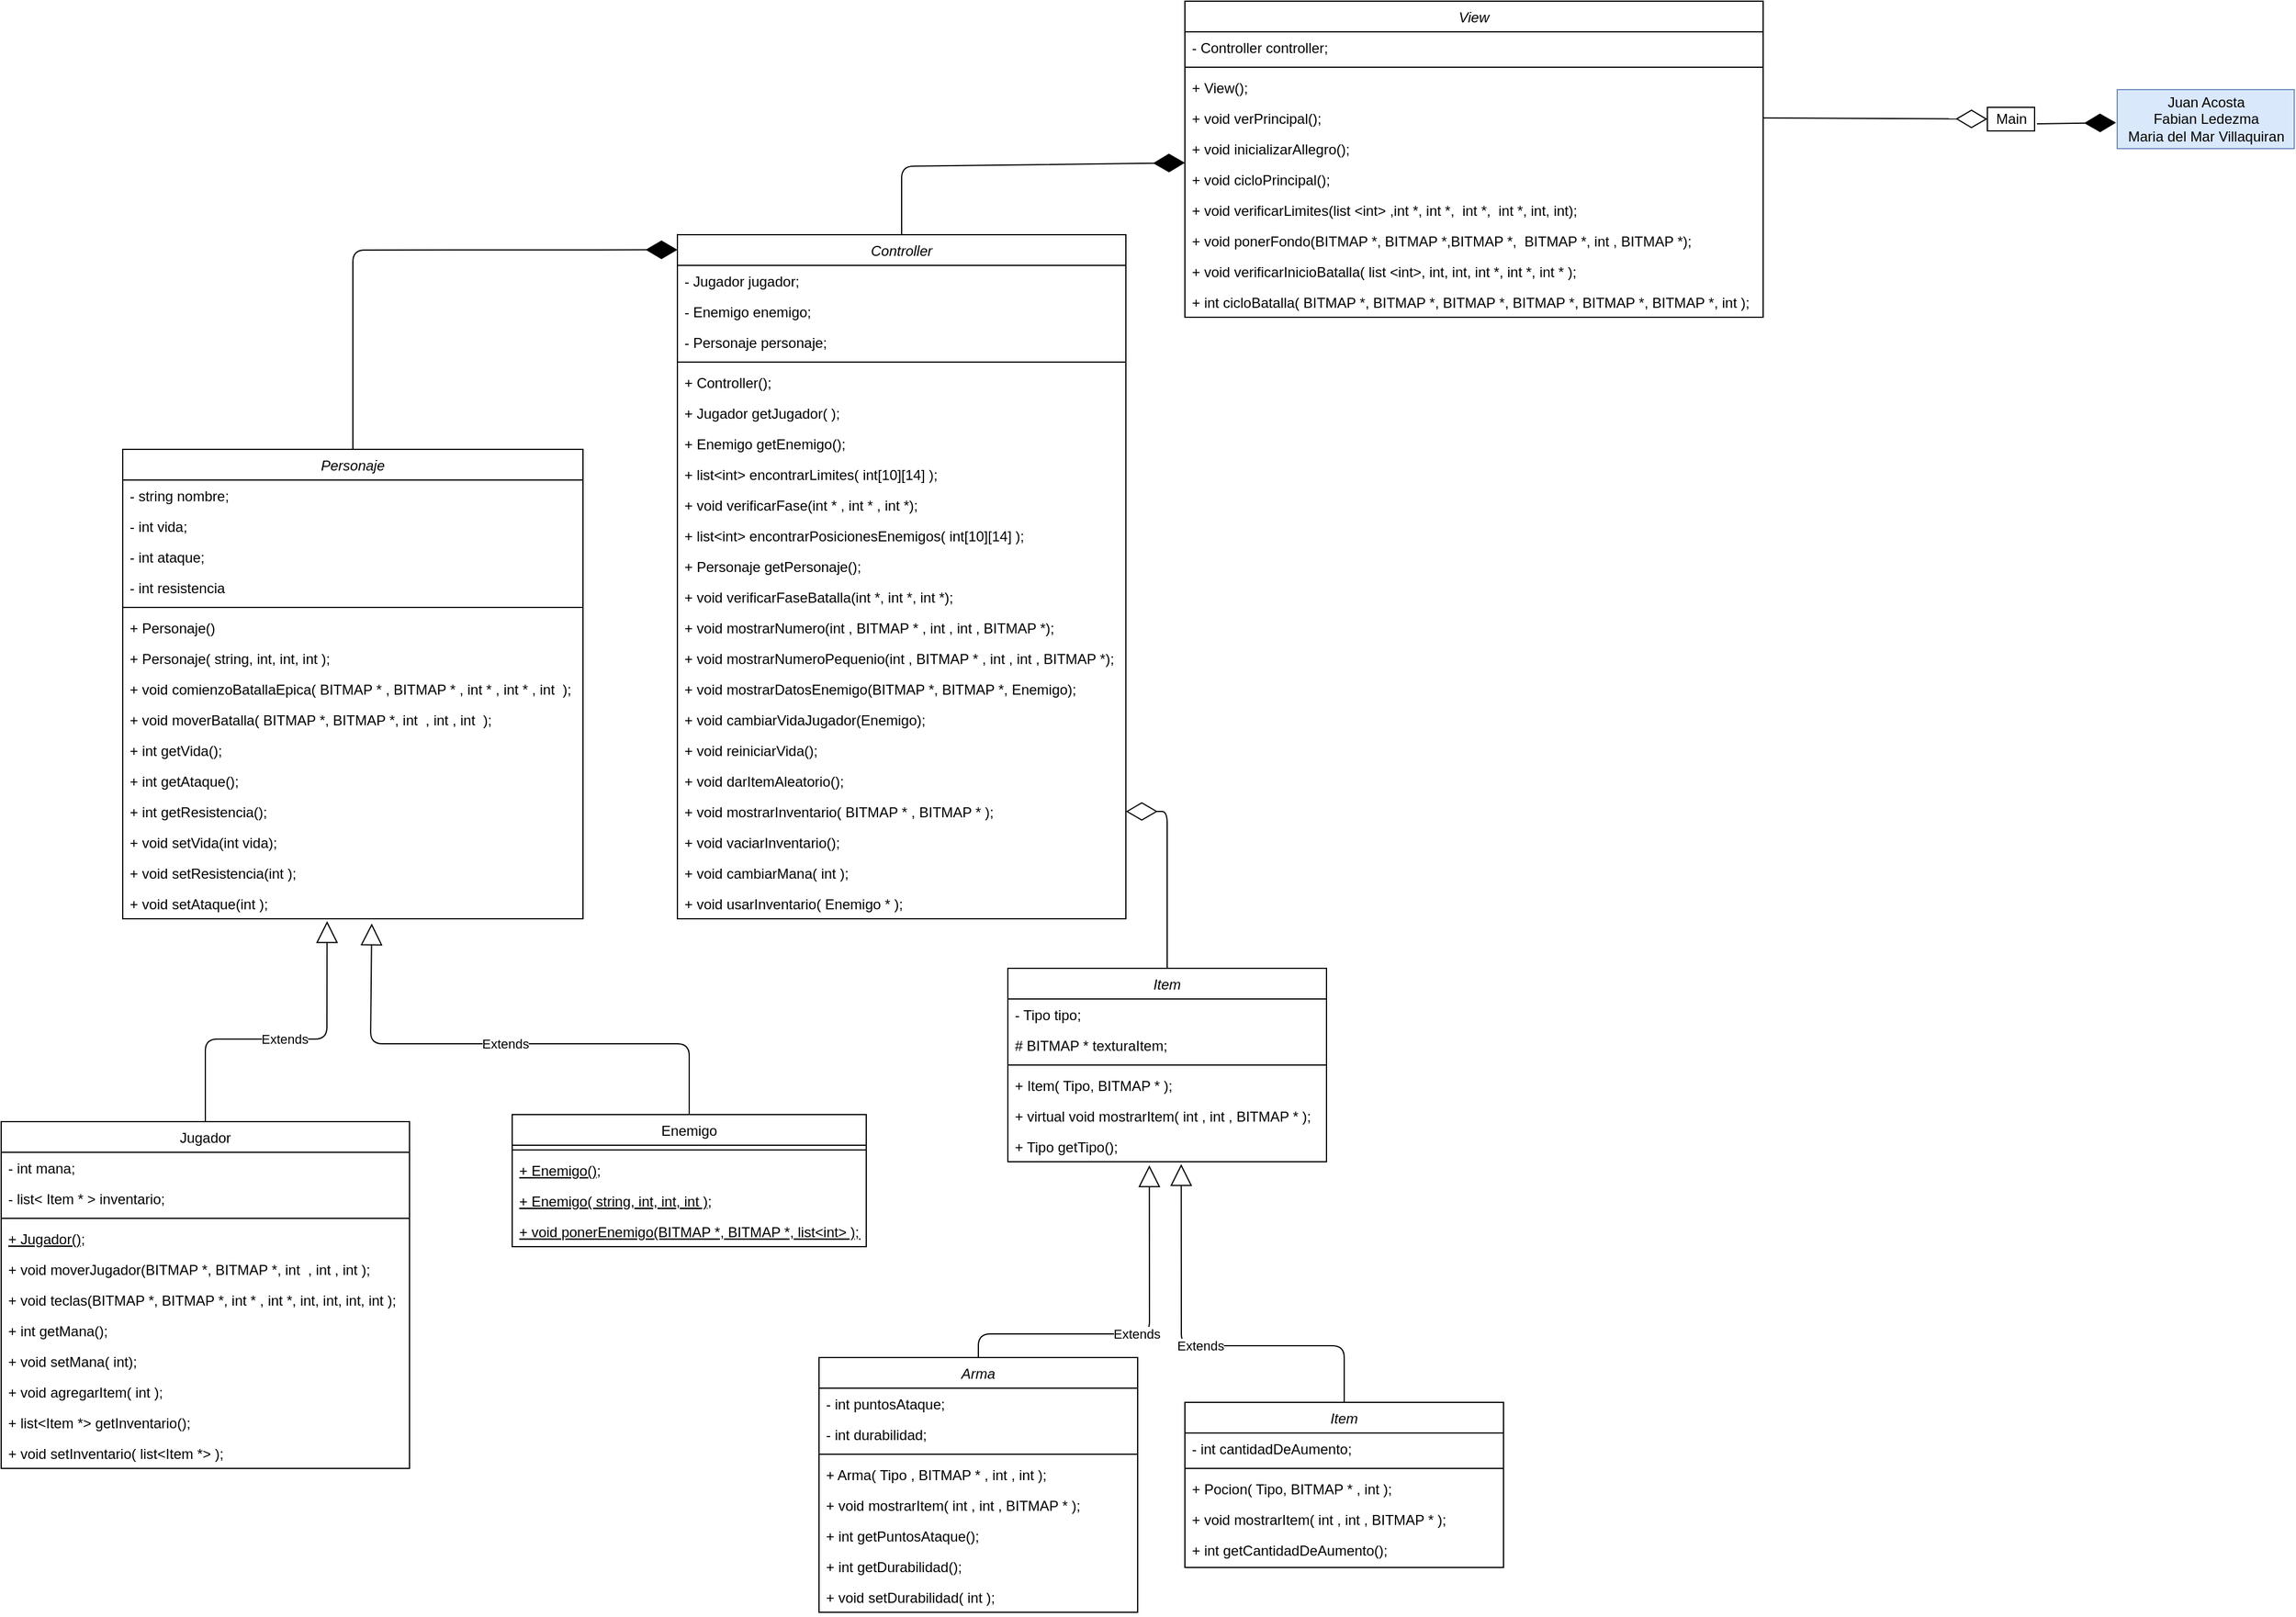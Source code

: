 <mxfile version="14.7.3" type="github">
  <diagram id="C5RBs43oDa-KdzZeNtuy" name="Page-1">
    <mxGraphModel dx="1422" dy="794" grid="1" gridSize="10" guides="1" tooltips="1" connect="1" arrows="1" fold="1" page="1" pageScale="1" pageWidth="1200" pageHeight="1920" math="0" shadow="0">
      <root>
        <mxCell id="WIyWlLk6GJQsqaUBKTNV-0" />
        <mxCell id="WIyWlLk6GJQsqaUBKTNV-1" parent="WIyWlLk6GJQsqaUBKTNV-0" />
        <mxCell id="zkfFHV4jXpPFQw0GAbJ--0" value="Personaje" style="swimlane;fontStyle=2;align=center;verticalAlign=top;childLayout=stackLayout;horizontal=1;startSize=26;horizontalStack=0;resizeParent=1;resizeLast=0;collapsible=1;marginBottom=0;rounded=0;shadow=0;strokeWidth=1;" parent="WIyWlLk6GJQsqaUBKTNV-1" vertex="1">
          <mxGeometry x="530" y="400" width="390" height="398" as="geometry">
            <mxRectangle x="24" y="20" width="160" height="26" as="alternateBounds" />
          </mxGeometry>
        </mxCell>
        <mxCell id="zkfFHV4jXpPFQw0GAbJ--1" value="- string nombre;" style="text;align=left;verticalAlign=top;spacingLeft=4;spacingRight=4;overflow=hidden;rotatable=0;points=[[0,0.5],[1,0.5]];portConstraint=eastwest;" parent="zkfFHV4jXpPFQw0GAbJ--0" vertex="1">
          <mxGeometry y="26" width="390" height="26" as="geometry" />
        </mxCell>
        <mxCell id="zkfFHV4jXpPFQw0GAbJ--2" value="- int vida;" style="text;align=left;verticalAlign=top;spacingLeft=4;spacingRight=4;overflow=hidden;rotatable=0;points=[[0,0.5],[1,0.5]];portConstraint=eastwest;rounded=0;shadow=0;html=0;" parent="zkfFHV4jXpPFQw0GAbJ--0" vertex="1">
          <mxGeometry y="52" width="390" height="26" as="geometry" />
        </mxCell>
        <mxCell id="zkfFHV4jXpPFQw0GAbJ--3" value="- int ataque;" style="text;align=left;verticalAlign=top;spacingLeft=4;spacingRight=4;overflow=hidden;rotatable=0;points=[[0,0.5],[1,0.5]];portConstraint=eastwest;rounded=0;shadow=0;html=0;" parent="zkfFHV4jXpPFQw0GAbJ--0" vertex="1">
          <mxGeometry y="78" width="390" height="26" as="geometry" />
        </mxCell>
        <mxCell id="rEMpUT1EceFs5dkApkyK-1" value="- int resistencia" style="text;align=left;verticalAlign=top;spacingLeft=4;spacingRight=4;overflow=hidden;rotatable=0;points=[[0,0.5],[1,0.5]];portConstraint=eastwest;rounded=0;shadow=0;html=0;" parent="zkfFHV4jXpPFQw0GAbJ--0" vertex="1">
          <mxGeometry y="104" width="390" height="26" as="geometry" />
        </mxCell>
        <mxCell id="zkfFHV4jXpPFQw0GAbJ--4" value="" style="line;html=1;strokeWidth=1;align=left;verticalAlign=middle;spacingTop=-1;spacingLeft=3;spacingRight=3;rotatable=0;labelPosition=right;points=[];portConstraint=eastwest;" parent="zkfFHV4jXpPFQw0GAbJ--0" vertex="1">
          <mxGeometry y="130" width="390" height="8" as="geometry" />
        </mxCell>
        <mxCell id="zkfFHV4jXpPFQw0GAbJ--5" value="+ Personaje()" style="text;align=left;verticalAlign=top;spacingLeft=4;spacingRight=4;overflow=hidden;rotatable=0;points=[[0,0.5],[1,0.5]];portConstraint=eastwest;" parent="zkfFHV4jXpPFQw0GAbJ--0" vertex="1">
          <mxGeometry y="138" width="390" height="26" as="geometry" />
        </mxCell>
        <mxCell id="rEMpUT1EceFs5dkApkyK-3" value="+ Personaje( string, int, int, int );" style="text;align=left;verticalAlign=top;spacingLeft=4;spacingRight=4;overflow=hidden;rotatable=0;points=[[0,0.5],[1,0.5]];portConstraint=eastwest;" parent="zkfFHV4jXpPFQw0GAbJ--0" vertex="1">
          <mxGeometry y="164" width="390" height="26" as="geometry" />
        </mxCell>
        <mxCell id="rEMpUT1EceFs5dkApkyK-5" value="+ void comienzoBatallaEpica( BITMAP * , BITMAP * , int * , int * , int  );" style="text;align=left;verticalAlign=top;spacingLeft=4;spacingRight=4;overflow=hidden;rotatable=0;points=[[0,0.5],[1,0.5]];portConstraint=eastwest;" parent="zkfFHV4jXpPFQw0GAbJ--0" vertex="1">
          <mxGeometry y="190" width="390" height="26" as="geometry" />
        </mxCell>
        <mxCell id="rEMpUT1EceFs5dkApkyK-6" value="+ void moverBatalla( BITMAP *, BITMAP *, int  , int , int  );" style="text;align=left;verticalAlign=top;spacingLeft=4;spacingRight=4;overflow=hidden;rotatable=0;points=[[0,0.5],[1,0.5]];portConstraint=eastwest;" parent="zkfFHV4jXpPFQw0GAbJ--0" vertex="1">
          <mxGeometry y="216" width="390" height="26" as="geometry" />
        </mxCell>
        <mxCell id="rEMpUT1EceFs5dkApkyK-7" value="+ int getVida();" style="text;align=left;verticalAlign=top;spacingLeft=4;spacingRight=4;overflow=hidden;rotatable=0;points=[[0,0.5],[1,0.5]];portConstraint=eastwest;" parent="zkfFHV4jXpPFQw0GAbJ--0" vertex="1">
          <mxGeometry y="242" width="390" height="26" as="geometry" />
        </mxCell>
        <mxCell id="rEMpUT1EceFs5dkApkyK-8" value="+ int getAtaque();" style="text;align=left;verticalAlign=top;spacingLeft=4;spacingRight=4;overflow=hidden;rotatable=0;points=[[0,0.5],[1,0.5]];portConstraint=eastwest;" parent="zkfFHV4jXpPFQw0GAbJ--0" vertex="1">
          <mxGeometry y="268" width="390" height="26" as="geometry" />
        </mxCell>
        <mxCell id="rEMpUT1EceFs5dkApkyK-9" value="+ int getResistencia();" style="text;align=left;verticalAlign=top;spacingLeft=4;spacingRight=4;overflow=hidden;rotatable=0;points=[[0,0.5],[1,0.5]];portConstraint=eastwest;" parent="zkfFHV4jXpPFQw0GAbJ--0" vertex="1">
          <mxGeometry y="294" width="390" height="26" as="geometry" />
        </mxCell>
        <mxCell id="rEMpUT1EceFs5dkApkyK-15" value="+ void setVida(int vida);" style="text;align=left;verticalAlign=top;spacingLeft=4;spacingRight=4;overflow=hidden;rotatable=0;points=[[0,0.5],[1,0.5]];portConstraint=eastwest;" parent="zkfFHV4jXpPFQw0GAbJ--0" vertex="1">
          <mxGeometry y="320" width="390" height="26" as="geometry" />
        </mxCell>
        <mxCell id="rEMpUT1EceFs5dkApkyK-16" value="+ void setResistencia(int );" style="text;align=left;verticalAlign=top;spacingLeft=4;spacingRight=4;overflow=hidden;rotatable=0;points=[[0,0.5],[1,0.5]];portConstraint=eastwest;" parent="zkfFHV4jXpPFQw0GAbJ--0" vertex="1">
          <mxGeometry y="346" width="390" height="26" as="geometry" />
        </mxCell>
        <mxCell id="rEMpUT1EceFs5dkApkyK-4" value="+ void setAtaque(int );" style="text;align=left;verticalAlign=top;spacingLeft=4;spacingRight=4;overflow=hidden;rotatable=0;points=[[0,0.5],[1,0.5]];portConstraint=eastwest;" parent="zkfFHV4jXpPFQw0GAbJ--0" vertex="1">
          <mxGeometry y="372" width="390" height="26" as="geometry" />
        </mxCell>
        <mxCell id="zkfFHV4jXpPFQw0GAbJ--6" value="Jugador" style="swimlane;fontStyle=0;align=center;verticalAlign=top;childLayout=stackLayout;horizontal=1;startSize=26;horizontalStack=0;resizeParent=1;resizeLast=0;collapsible=1;marginBottom=0;rounded=0;shadow=0;strokeWidth=1;" parent="WIyWlLk6GJQsqaUBKTNV-1" vertex="1">
          <mxGeometry x="427" y="970" width="346" height="294" as="geometry">
            <mxRectangle x="130" y="380" width="160" height="26" as="alternateBounds" />
          </mxGeometry>
        </mxCell>
        <mxCell id="zkfFHV4jXpPFQw0GAbJ--7" value="- int mana;" style="text;align=left;verticalAlign=top;spacingLeft=4;spacingRight=4;overflow=hidden;rotatable=0;points=[[0,0.5],[1,0.5]];portConstraint=eastwest;" parent="zkfFHV4jXpPFQw0GAbJ--6" vertex="1">
          <mxGeometry y="26" width="346" height="26" as="geometry" />
        </mxCell>
        <mxCell id="zkfFHV4jXpPFQw0GAbJ--8" value="- list&lt; Item * &gt; inventario;" style="text;align=left;verticalAlign=top;spacingLeft=4;spacingRight=4;overflow=hidden;rotatable=0;points=[[0,0.5],[1,0.5]];portConstraint=eastwest;rounded=0;shadow=0;html=0;" parent="zkfFHV4jXpPFQw0GAbJ--6" vertex="1">
          <mxGeometry y="52" width="346" height="26" as="geometry" />
        </mxCell>
        <mxCell id="zkfFHV4jXpPFQw0GAbJ--9" value="" style="line;html=1;strokeWidth=1;align=left;verticalAlign=middle;spacingTop=-1;spacingLeft=3;spacingRight=3;rotatable=0;labelPosition=right;points=[];portConstraint=eastwest;" parent="zkfFHV4jXpPFQw0GAbJ--6" vertex="1">
          <mxGeometry y="78" width="346" height="8" as="geometry" />
        </mxCell>
        <mxCell id="zkfFHV4jXpPFQw0GAbJ--10" value="+ Jugador();" style="text;align=left;verticalAlign=top;spacingLeft=4;spacingRight=4;overflow=hidden;rotatable=0;points=[[0,0.5],[1,0.5]];portConstraint=eastwest;fontStyle=4" parent="zkfFHV4jXpPFQw0GAbJ--6" vertex="1">
          <mxGeometry y="86" width="346" height="26" as="geometry" />
        </mxCell>
        <mxCell id="zkfFHV4jXpPFQw0GAbJ--11" value="+ void moverJugador(BITMAP *, BITMAP *, int  , int , int );" style="text;align=left;verticalAlign=top;spacingLeft=4;spacingRight=4;overflow=hidden;rotatable=0;points=[[0,0.5],[1,0.5]];portConstraint=eastwest;" parent="zkfFHV4jXpPFQw0GAbJ--6" vertex="1">
          <mxGeometry y="112" width="346" height="26" as="geometry" />
        </mxCell>
        <mxCell id="rEMpUT1EceFs5dkApkyK-18" value="+ void teclas(BITMAP *, BITMAP *, int * , int *, int, int, int, int );" style="text;align=left;verticalAlign=top;spacingLeft=4;spacingRight=4;overflow=hidden;rotatable=0;points=[[0,0.5],[1,0.5]];portConstraint=eastwest;" parent="zkfFHV4jXpPFQw0GAbJ--6" vertex="1">
          <mxGeometry y="138" width="346" height="26" as="geometry" />
        </mxCell>
        <mxCell id="rEMpUT1EceFs5dkApkyK-19" value="+ int getMana();" style="text;align=left;verticalAlign=top;spacingLeft=4;spacingRight=4;overflow=hidden;rotatable=0;points=[[0,0.5],[1,0.5]];portConstraint=eastwest;" parent="zkfFHV4jXpPFQw0GAbJ--6" vertex="1">
          <mxGeometry y="164" width="346" height="26" as="geometry" />
        </mxCell>
        <mxCell id="rEMpUT1EceFs5dkApkyK-20" value="+ void setMana( int);" style="text;align=left;verticalAlign=top;spacingLeft=4;spacingRight=4;overflow=hidden;rotatable=0;points=[[0,0.5],[1,0.5]];portConstraint=eastwest;" parent="zkfFHV4jXpPFQw0GAbJ--6" vertex="1">
          <mxGeometry y="190" width="346" height="26" as="geometry" />
        </mxCell>
        <mxCell id="rEMpUT1EceFs5dkApkyK-21" value="+ void agregarItem( int );" style="text;align=left;verticalAlign=top;spacingLeft=4;spacingRight=4;overflow=hidden;rotatable=0;points=[[0,0.5],[1,0.5]];portConstraint=eastwest;" parent="zkfFHV4jXpPFQw0GAbJ--6" vertex="1">
          <mxGeometry y="216" width="346" height="26" as="geometry" />
        </mxCell>
        <mxCell id="rEMpUT1EceFs5dkApkyK-22" value="+ list&lt;Item *&gt; getInventario();" style="text;align=left;verticalAlign=top;spacingLeft=4;spacingRight=4;overflow=hidden;rotatable=0;points=[[0,0.5],[1,0.5]];portConstraint=eastwest;" parent="zkfFHV4jXpPFQw0GAbJ--6" vertex="1">
          <mxGeometry y="242" width="346" height="26" as="geometry" />
        </mxCell>
        <mxCell id="rEMpUT1EceFs5dkApkyK-23" value="+ void setInventario( list&lt;Item *&gt; );" style="text;align=left;verticalAlign=top;spacingLeft=4;spacingRight=4;overflow=hidden;rotatable=0;points=[[0,0.5],[1,0.5]];portConstraint=eastwest;" parent="zkfFHV4jXpPFQw0GAbJ--6" vertex="1">
          <mxGeometry y="268" width="346" height="26" as="geometry" />
        </mxCell>
        <mxCell id="zkfFHV4jXpPFQw0GAbJ--13" value="Enemigo" style="swimlane;fontStyle=0;align=center;verticalAlign=top;childLayout=stackLayout;horizontal=1;startSize=26;horizontalStack=0;resizeParent=1;resizeLast=0;collapsible=1;marginBottom=0;rounded=0;shadow=0;strokeWidth=1;" parent="WIyWlLk6GJQsqaUBKTNV-1" vertex="1">
          <mxGeometry x="860" y="964" width="300" height="112" as="geometry">
            <mxRectangle x="340" y="380" width="170" height="26" as="alternateBounds" />
          </mxGeometry>
        </mxCell>
        <mxCell id="zkfFHV4jXpPFQw0GAbJ--15" value="" style="line;html=1;strokeWidth=1;align=left;verticalAlign=middle;spacingTop=-1;spacingLeft=3;spacingRight=3;rotatable=0;labelPosition=right;points=[];portConstraint=eastwest;" parent="zkfFHV4jXpPFQw0GAbJ--13" vertex="1">
          <mxGeometry y="26" width="300" height="8" as="geometry" />
        </mxCell>
        <mxCell id="rEMpUT1EceFs5dkApkyK-25" value="+ Enemigo();" style="text;align=left;verticalAlign=top;spacingLeft=4;spacingRight=4;overflow=hidden;rotatable=0;points=[[0,0.5],[1,0.5]];portConstraint=eastwest;fontStyle=4" parent="zkfFHV4jXpPFQw0GAbJ--13" vertex="1">
          <mxGeometry y="34" width="300" height="26" as="geometry" />
        </mxCell>
        <mxCell id="rEMpUT1EceFs5dkApkyK-26" value="+ Enemigo( string, int, int, int );" style="text;align=left;verticalAlign=top;spacingLeft=4;spacingRight=4;overflow=hidden;rotatable=0;points=[[0,0.5],[1,0.5]];portConstraint=eastwest;fontStyle=4" parent="zkfFHV4jXpPFQw0GAbJ--13" vertex="1">
          <mxGeometry y="60" width="300" height="26" as="geometry" />
        </mxCell>
        <mxCell id="rEMpUT1EceFs5dkApkyK-27" value="+ void ponerEnemigo(BITMAP *, BITMAP *, list&lt;int&gt; );  " style="text;align=left;verticalAlign=top;spacingLeft=4;spacingRight=4;overflow=hidden;rotatable=0;points=[[0,0.5],[1,0.5]];portConstraint=eastwest;fontStyle=4;" parent="zkfFHV4jXpPFQw0GAbJ--13" vertex="1">
          <mxGeometry y="86" width="300" height="26" as="geometry" />
        </mxCell>
        <mxCell id="rEMpUT1EceFs5dkApkyK-28" value="Item" style="swimlane;fontStyle=2;align=center;verticalAlign=top;childLayout=stackLayout;horizontal=1;startSize=26;horizontalStack=0;resizeParent=1;resizeLast=0;collapsible=1;marginBottom=0;rounded=0;shadow=0;strokeWidth=1;" parent="WIyWlLk6GJQsqaUBKTNV-1" vertex="1">
          <mxGeometry x="1280" y="840" width="270" height="164" as="geometry">
            <mxRectangle x="24" y="20" width="160" height="26" as="alternateBounds" />
          </mxGeometry>
        </mxCell>
        <mxCell id="rEMpUT1EceFs5dkApkyK-29" value="- Tipo tipo;" style="text;align=left;verticalAlign=top;spacingLeft=4;spacingRight=4;overflow=hidden;rotatable=0;points=[[0,0.5],[1,0.5]];portConstraint=eastwest;" parent="rEMpUT1EceFs5dkApkyK-28" vertex="1">
          <mxGeometry y="26" width="270" height="26" as="geometry" />
        </mxCell>
        <mxCell id="rEMpUT1EceFs5dkApkyK-44" value="# BITMAP * texturaItem;" style="text;align=left;verticalAlign=top;spacingLeft=4;spacingRight=4;overflow=hidden;rotatable=0;points=[[0,0.5],[1,0.5]];portConstraint=eastwest;" parent="rEMpUT1EceFs5dkApkyK-28" vertex="1">
          <mxGeometry y="52" width="270" height="26" as="geometry" />
        </mxCell>
        <mxCell id="rEMpUT1EceFs5dkApkyK-33" value="" style="line;html=1;strokeWidth=1;align=left;verticalAlign=middle;spacingTop=-1;spacingLeft=3;spacingRight=3;rotatable=0;labelPosition=right;points=[];portConstraint=eastwest;" parent="rEMpUT1EceFs5dkApkyK-28" vertex="1">
          <mxGeometry y="78" width="270" height="8" as="geometry" />
        </mxCell>
        <mxCell id="rEMpUT1EceFs5dkApkyK-41" value="+ Item( Tipo, BITMAP * );" style="text;align=left;verticalAlign=top;spacingLeft=4;spacingRight=4;overflow=hidden;rotatable=0;points=[[0,0.5],[1,0.5]];portConstraint=eastwest;" parent="rEMpUT1EceFs5dkApkyK-28" vertex="1">
          <mxGeometry y="86" width="270" height="26" as="geometry" />
        </mxCell>
        <mxCell id="rEMpUT1EceFs5dkApkyK-42" value="+ virtual void mostrarItem( int , int , BITMAP * );" style="text;align=left;verticalAlign=top;spacingLeft=4;spacingRight=4;overflow=hidden;rotatable=0;points=[[0,0.5],[1,0.5]];portConstraint=eastwest;" parent="rEMpUT1EceFs5dkApkyK-28" vertex="1">
          <mxGeometry y="112" width="270" height="26" as="geometry" />
        </mxCell>
        <mxCell id="rEMpUT1EceFs5dkApkyK-43" value="+ Tipo getTipo();" style="text;align=left;verticalAlign=top;spacingLeft=4;spacingRight=4;overflow=hidden;rotatable=0;points=[[0,0.5],[1,0.5]];portConstraint=eastwest;" parent="rEMpUT1EceFs5dkApkyK-28" vertex="1">
          <mxGeometry y="138" width="270" height="26" as="geometry" />
        </mxCell>
        <mxCell id="rEMpUT1EceFs5dkApkyK-45" value="Arma" style="swimlane;fontStyle=2;align=center;verticalAlign=top;childLayout=stackLayout;horizontal=1;startSize=26;horizontalStack=0;resizeParent=1;resizeLast=0;collapsible=1;marginBottom=0;rounded=0;shadow=0;strokeWidth=1;" parent="WIyWlLk6GJQsqaUBKTNV-1" vertex="1">
          <mxGeometry x="1120" y="1170" width="270" height="216" as="geometry">
            <mxRectangle x="24" y="20" width="160" height="26" as="alternateBounds" />
          </mxGeometry>
        </mxCell>
        <mxCell id="rEMpUT1EceFs5dkApkyK-46" value="- int puntosAtaque;" style="text;align=left;verticalAlign=top;spacingLeft=4;spacingRight=4;overflow=hidden;rotatable=0;points=[[0,0.5],[1,0.5]];portConstraint=eastwest;" parent="rEMpUT1EceFs5dkApkyK-45" vertex="1">
          <mxGeometry y="26" width="270" height="26" as="geometry" />
        </mxCell>
        <mxCell id="rEMpUT1EceFs5dkApkyK-47" value="- int durabilidad;" style="text;align=left;verticalAlign=top;spacingLeft=4;spacingRight=4;overflow=hidden;rotatable=0;points=[[0,0.5],[1,0.5]];portConstraint=eastwest;" parent="rEMpUT1EceFs5dkApkyK-45" vertex="1">
          <mxGeometry y="52" width="270" height="26" as="geometry" />
        </mxCell>
        <mxCell id="rEMpUT1EceFs5dkApkyK-48" value="" style="line;html=1;strokeWidth=1;align=left;verticalAlign=middle;spacingTop=-1;spacingLeft=3;spacingRight=3;rotatable=0;labelPosition=right;points=[];portConstraint=eastwest;" parent="rEMpUT1EceFs5dkApkyK-45" vertex="1">
          <mxGeometry y="78" width="270" height="8" as="geometry" />
        </mxCell>
        <mxCell id="rEMpUT1EceFs5dkApkyK-49" value="+ Arma( Tipo , BITMAP * , int , int );" style="text;align=left;verticalAlign=top;spacingLeft=4;spacingRight=4;overflow=hidden;rotatable=0;points=[[0,0.5],[1,0.5]];portConstraint=eastwest;" parent="rEMpUT1EceFs5dkApkyK-45" vertex="1">
          <mxGeometry y="86" width="270" height="26" as="geometry" />
        </mxCell>
        <mxCell id="rEMpUT1EceFs5dkApkyK-50" value="+ void mostrarItem( int , int , BITMAP * );" style="text;align=left;verticalAlign=top;spacingLeft=4;spacingRight=4;overflow=hidden;rotatable=0;points=[[0,0.5],[1,0.5]];portConstraint=eastwest;" parent="rEMpUT1EceFs5dkApkyK-45" vertex="1">
          <mxGeometry y="112" width="270" height="26" as="geometry" />
        </mxCell>
        <mxCell id="rEMpUT1EceFs5dkApkyK-51" value="+ int getPuntosAtaque();" style="text;align=left;verticalAlign=top;spacingLeft=4;spacingRight=4;overflow=hidden;rotatable=0;points=[[0,0.5],[1,0.5]];portConstraint=eastwest;" parent="rEMpUT1EceFs5dkApkyK-45" vertex="1">
          <mxGeometry y="138" width="270" height="26" as="geometry" />
        </mxCell>
        <mxCell id="rEMpUT1EceFs5dkApkyK-52" value="+ int getDurabilidad();" style="text;align=left;verticalAlign=top;spacingLeft=4;spacingRight=4;overflow=hidden;rotatable=0;points=[[0,0.5],[1,0.5]];portConstraint=eastwest;" parent="rEMpUT1EceFs5dkApkyK-45" vertex="1">
          <mxGeometry y="164" width="270" height="26" as="geometry" />
        </mxCell>
        <mxCell id="rEMpUT1EceFs5dkApkyK-53" value="+ void setDurabilidad( int );" style="text;align=left;verticalAlign=top;spacingLeft=4;spacingRight=4;overflow=hidden;rotatable=0;points=[[0,0.5],[1,0.5]];portConstraint=eastwest;" parent="rEMpUT1EceFs5dkApkyK-45" vertex="1">
          <mxGeometry y="190" width="270" height="26" as="geometry" />
        </mxCell>
        <mxCell id="rEMpUT1EceFs5dkApkyK-55" value="Item" style="swimlane;fontStyle=2;align=center;verticalAlign=top;childLayout=stackLayout;horizontal=1;startSize=26;horizontalStack=0;resizeParent=1;resizeLast=0;collapsible=1;marginBottom=0;rounded=0;shadow=0;strokeWidth=1;" parent="WIyWlLk6GJQsqaUBKTNV-1" vertex="1">
          <mxGeometry x="1430" y="1208" width="270" height="140" as="geometry">
            <mxRectangle x="24" y="20" width="160" height="26" as="alternateBounds" />
          </mxGeometry>
        </mxCell>
        <mxCell id="rEMpUT1EceFs5dkApkyK-57" value="- int cantidadDeAumento;" style="text;align=left;verticalAlign=top;spacingLeft=4;spacingRight=4;overflow=hidden;rotatable=0;points=[[0,0.5],[1,0.5]];portConstraint=eastwest;" parent="rEMpUT1EceFs5dkApkyK-55" vertex="1">
          <mxGeometry y="26" width="270" height="26" as="geometry" />
        </mxCell>
        <mxCell id="rEMpUT1EceFs5dkApkyK-58" value="" style="line;html=1;strokeWidth=1;align=left;verticalAlign=middle;spacingTop=-1;spacingLeft=3;spacingRight=3;rotatable=0;labelPosition=right;points=[];portConstraint=eastwest;" parent="rEMpUT1EceFs5dkApkyK-55" vertex="1">
          <mxGeometry y="52" width="270" height="8" as="geometry" />
        </mxCell>
        <mxCell id="rEMpUT1EceFs5dkApkyK-59" value="+ Pocion( Tipo, BITMAP * , int );" style="text;align=left;verticalAlign=top;spacingLeft=4;spacingRight=4;overflow=hidden;rotatable=0;points=[[0,0.5],[1,0.5]];portConstraint=eastwest;" parent="rEMpUT1EceFs5dkApkyK-55" vertex="1">
          <mxGeometry y="60" width="270" height="26" as="geometry" />
        </mxCell>
        <mxCell id="rEMpUT1EceFs5dkApkyK-60" value="+ void mostrarItem( int , int , BITMAP * );" style="text;align=left;verticalAlign=top;spacingLeft=4;spacingRight=4;overflow=hidden;rotatable=0;points=[[0,0.5],[1,0.5]];portConstraint=eastwest;" parent="rEMpUT1EceFs5dkApkyK-55" vertex="1">
          <mxGeometry y="86" width="270" height="26" as="geometry" />
        </mxCell>
        <mxCell id="rEMpUT1EceFs5dkApkyK-61" value="+ int getCantidadDeAumento();" style="text;align=left;verticalAlign=top;spacingLeft=4;spacingRight=4;overflow=hidden;rotatable=0;points=[[0,0.5],[1,0.5]];portConstraint=eastwest;" parent="rEMpUT1EceFs5dkApkyK-55" vertex="1">
          <mxGeometry y="112" width="270" height="26" as="geometry" />
        </mxCell>
        <mxCell id="rEMpUT1EceFs5dkApkyK-64" value="Controller" style="swimlane;fontStyle=2;align=center;verticalAlign=top;childLayout=stackLayout;horizontal=1;startSize=26;horizontalStack=0;resizeParent=1;resizeLast=0;collapsible=1;marginBottom=0;rounded=0;shadow=0;strokeWidth=1;" parent="WIyWlLk6GJQsqaUBKTNV-1" vertex="1">
          <mxGeometry x="1000" y="218" width="380" height="580" as="geometry">
            <mxRectangle x="24" y="20" width="160" height="26" as="alternateBounds" />
          </mxGeometry>
        </mxCell>
        <mxCell id="rEMpUT1EceFs5dkApkyK-65" value="- Jugador jugador;" style="text;align=left;verticalAlign=top;spacingLeft=4;spacingRight=4;overflow=hidden;rotatable=0;points=[[0,0.5],[1,0.5]];portConstraint=eastwest;" parent="rEMpUT1EceFs5dkApkyK-64" vertex="1">
          <mxGeometry y="26" width="380" height="26" as="geometry" />
        </mxCell>
        <mxCell id="rEMpUT1EceFs5dkApkyK-66" value="- Enemigo enemigo;" style="text;align=left;verticalAlign=top;spacingLeft=4;spacingRight=4;overflow=hidden;rotatable=0;points=[[0,0.5],[1,0.5]];portConstraint=eastwest;" parent="rEMpUT1EceFs5dkApkyK-64" vertex="1">
          <mxGeometry y="52" width="380" height="26" as="geometry" />
        </mxCell>
        <mxCell id="rEMpUT1EceFs5dkApkyK-73" value="- Personaje personaje;" style="text;align=left;verticalAlign=top;spacingLeft=4;spacingRight=4;overflow=hidden;rotatable=0;points=[[0,0.5],[1,0.5]];portConstraint=eastwest;" parent="rEMpUT1EceFs5dkApkyK-64" vertex="1">
          <mxGeometry y="78" width="380" height="26" as="geometry" />
        </mxCell>
        <mxCell id="rEMpUT1EceFs5dkApkyK-67" value="" style="line;html=1;strokeWidth=1;align=left;verticalAlign=middle;spacingTop=-1;spacingLeft=3;spacingRight=3;rotatable=0;labelPosition=right;points=[];portConstraint=eastwest;" parent="rEMpUT1EceFs5dkApkyK-64" vertex="1">
          <mxGeometry y="104" width="380" height="8" as="geometry" />
        </mxCell>
        <mxCell id="rEMpUT1EceFs5dkApkyK-68" value="+ Controller();" style="text;align=left;verticalAlign=top;spacingLeft=4;spacingRight=4;overflow=hidden;rotatable=0;points=[[0,0.5],[1,0.5]];portConstraint=eastwest;" parent="rEMpUT1EceFs5dkApkyK-64" vertex="1">
          <mxGeometry y="112" width="380" height="26" as="geometry" />
        </mxCell>
        <mxCell id="rEMpUT1EceFs5dkApkyK-69" value="+ Jugador getJugador( );" style="text;align=left;verticalAlign=top;spacingLeft=4;spacingRight=4;overflow=hidden;rotatable=0;points=[[0,0.5],[1,0.5]];portConstraint=eastwest;" parent="rEMpUT1EceFs5dkApkyK-64" vertex="1">
          <mxGeometry y="138" width="380" height="26" as="geometry" />
        </mxCell>
        <mxCell id="rEMpUT1EceFs5dkApkyK-70" value="+ Enemigo getEnemigo();" style="text;align=left;verticalAlign=top;spacingLeft=4;spacingRight=4;overflow=hidden;rotatable=0;points=[[0,0.5],[1,0.5]];portConstraint=eastwest;" parent="rEMpUT1EceFs5dkApkyK-64" vertex="1">
          <mxGeometry y="164" width="380" height="26" as="geometry" />
        </mxCell>
        <mxCell id="rEMpUT1EceFs5dkApkyK-71" value="+ list&lt;int&gt; encontrarLimites( int[10][14] );" style="text;align=left;verticalAlign=top;spacingLeft=4;spacingRight=4;overflow=hidden;rotatable=0;points=[[0,0.5],[1,0.5]];portConstraint=eastwest;" parent="rEMpUT1EceFs5dkApkyK-64" vertex="1">
          <mxGeometry y="190" width="380" height="26" as="geometry" />
        </mxCell>
        <mxCell id="rEMpUT1EceFs5dkApkyK-72" value="+ void verificarFase(int * , int * , int *);" style="text;align=left;verticalAlign=top;spacingLeft=4;spacingRight=4;overflow=hidden;rotatable=0;points=[[0,0.5],[1,0.5]];portConstraint=eastwest;" parent="rEMpUT1EceFs5dkApkyK-64" vertex="1">
          <mxGeometry y="216" width="380" height="26" as="geometry" />
        </mxCell>
        <mxCell id="rEMpUT1EceFs5dkApkyK-74" value="+ list&lt;int&gt; encontrarPosicionesEnemigos( int[10][14] );" style="text;align=left;verticalAlign=top;spacingLeft=4;spacingRight=4;overflow=hidden;rotatable=0;points=[[0,0.5],[1,0.5]];portConstraint=eastwest;" parent="rEMpUT1EceFs5dkApkyK-64" vertex="1">
          <mxGeometry y="242" width="380" height="26" as="geometry" />
        </mxCell>
        <mxCell id="rEMpUT1EceFs5dkApkyK-75" value="+ Personaje getPersonaje();" style="text;align=left;verticalAlign=top;spacingLeft=4;spacingRight=4;overflow=hidden;rotatable=0;points=[[0,0.5],[1,0.5]];portConstraint=eastwest;" parent="rEMpUT1EceFs5dkApkyK-64" vertex="1">
          <mxGeometry y="268" width="380" height="26" as="geometry" />
        </mxCell>
        <mxCell id="rEMpUT1EceFs5dkApkyK-76" value="+ void verificarFaseBatalla(int *, int *, int *);" style="text;align=left;verticalAlign=top;spacingLeft=4;spacingRight=4;overflow=hidden;rotatable=0;points=[[0,0.5],[1,0.5]];portConstraint=eastwest;" parent="rEMpUT1EceFs5dkApkyK-64" vertex="1">
          <mxGeometry y="294" width="380" height="26" as="geometry" />
        </mxCell>
        <mxCell id="rEMpUT1EceFs5dkApkyK-77" value="+ void mostrarNumero(int , BITMAP * , int , int , BITMAP *);" style="text;align=left;verticalAlign=top;spacingLeft=4;spacingRight=4;overflow=hidden;rotatable=0;points=[[0,0.5],[1,0.5]];portConstraint=eastwest;" parent="rEMpUT1EceFs5dkApkyK-64" vertex="1">
          <mxGeometry y="320" width="380" height="26" as="geometry" />
        </mxCell>
        <mxCell id="rEMpUT1EceFs5dkApkyK-78" value="+ void mostrarNumeroPequenio(int , BITMAP * , int , int , BITMAP *);" style="text;align=left;verticalAlign=top;spacingLeft=4;spacingRight=4;overflow=hidden;rotatable=0;points=[[0,0.5],[1,0.5]];portConstraint=eastwest;" parent="rEMpUT1EceFs5dkApkyK-64" vertex="1">
          <mxGeometry y="346" width="380" height="26" as="geometry" />
        </mxCell>
        <mxCell id="rEMpUT1EceFs5dkApkyK-79" value="+ void mostrarDatosEnemigo(BITMAP *, BITMAP *, Enemigo);" style="text;align=left;verticalAlign=top;spacingLeft=4;spacingRight=4;overflow=hidden;rotatable=0;points=[[0,0.5],[1,0.5]];portConstraint=eastwest;" parent="rEMpUT1EceFs5dkApkyK-64" vertex="1">
          <mxGeometry y="372" width="380" height="26" as="geometry" />
        </mxCell>
        <mxCell id="rEMpUT1EceFs5dkApkyK-80" value="+ void cambiarVidaJugador(Enemigo);" style="text;align=left;verticalAlign=top;spacingLeft=4;spacingRight=4;overflow=hidden;rotatable=0;points=[[0,0.5],[1,0.5]];portConstraint=eastwest;" parent="rEMpUT1EceFs5dkApkyK-64" vertex="1">
          <mxGeometry y="398" width="380" height="26" as="geometry" />
        </mxCell>
        <mxCell id="rEMpUT1EceFs5dkApkyK-81" value="+ void reiniciarVida();" style="text;align=left;verticalAlign=top;spacingLeft=4;spacingRight=4;overflow=hidden;rotatable=0;points=[[0,0.5],[1,0.5]];portConstraint=eastwest;" parent="rEMpUT1EceFs5dkApkyK-64" vertex="1">
          <mxGeometry y="424" width="380" height="26" as="geometry" />
        </mxCell>
        <mxCell id="rEMpUT1EceFs5dkApkyK-82" value="+ void darItemAleatorio();" style="text;align=left;verticalAlign=top;spacingLeft=4;spacingRight=4;overflow=hidden;rotatable=0;points=[[0,0.5],[1,0.5]];portConstraint=eastwest;" parent="rEMpUT1EceFs5dkApkyK-64" vertex="1">
          <mxGeometry y="450" width="380" height="26" as="geometry" />
        </mxCell>
        <mxCell id="rEMpUT1EceFs5dkApkyK-83" value="+ void mostrarInventario( BITMAP * , BITMAP * );" style="text;align=left;verticalAlign=top;spacingLeft=4;spacingRight=4;overflow=hidden;rotatable=0;points=[[0,0.5],[1,0.5]];portConstraint=eastwest;" parent="rEMpUT1EceFs5dkApkyK-64" vertex="1">
          <mxGeometry y="476" width="380" height="26" as="geometry" />
        </mxCell>
        <mxCell id="rEMpUT1EceFs5dkApkyK-84" value="+ void vaciarInventario();" style="text;align=left;verticalAlign=top;spacingLeft=4;spacingRight=4;overflow=hidden;rotatable=0;points=[[0,0.5],[1,0.5]];portConstraint=eastwest;" parent="rEMpUT1EceFs5dkApkyK-64" vertex="1">
          <mxGeometry y="502" width="380" height="26" as="geometry" />
        </mxCell>
        <mxCell id="rEMpUT1EceFs5dkApkyK-85" value="+ void cambiarMana( int );" style="text;align=left;verticalAlign=top;spacingLeft=4;spacingRight=4;overflow=hidden;rotatable=0;points=[[0,0.5],[1,0.5]];portConstraint=eastwest;" parent="rEMpUT1EceFs5dkApkyK-64" vertex="1">
          <mxGeometry y="528" width="380" height="26" as="geometry" />
        </mxCell>
        <mxCell id="rEMpUT1EceFs5dkApkyK-86" value="+ void usarInventario( Enemigo * );" style="text;align=left;verticalAlign=top;spacingLeft=4;spacingRight=4;overflow=hidden;rotatable=0;points=[[0,0.5],[1,0.5]];portConstraint=eastwest;" parent="rEMpUT1EceFs5dkApkyK-64" vertex="1">
          <mxGeometry y="554" width="380" height="26" as="geometry" />
        </mxCell>
        <mxCell id="rEMpUT1EceFs5dkApkyK-87" value="View" style="swimlane;fontStyle=2;align=center;verticalAlign=top;childLayout=stackLayout;horizontal=1;startSize=26;horizontalStack=0;resizeParent=1;resizeLast=0;collapsible=1;marginBottom=0;rounded=0;shadow=0;strokeWidth=1;" parent="WIyWlLk6GJQsqaUBKTNV-1" vertex="1">
          <mxGeometry x="1430" y="20" width="490" height="268" as="geometry">
            <mxRectangle x="24" y="20" width="160" height="26" as="alternateBounds" />
          </mxGeometry>
        </mxCell>
        <mxCell id="rEMpUT1EceFs5dkApkyK-88" value="- Controller controller;" style="text;align=left;verticalAlign=top;spacingLeft=4;spacingRight=4;overflow=hidden;rotatable=0;points=[[0,0.5],[1,0.5]];portConstraint=eastwest;" parent="rEMpUT1EceFs5dkApkyK-87" vertex="1">
          <mxGeometry y="26" width="490" height="26" as="geometry" />
        </mxCell>
        <mxCell id="rEMpUT1EceFs5dkApkyK-89" value="" style="line;html=1;strokeWidth=1;align=left;verticalAlign=middle;spacingTop=-1;spacingLeft=3;spacingRight=3;rotatable=0;labelPosition=right;points=[];portConstraint=eastwest;" parent="rEMpUT1EceFs5dkApkyK-87" vertex="1">
          <mxGeometry y="52" width="490" height="8" as="geometry" />
        </mxCell>
        <mxCell id="rEMpUT1EceFs5dkApkyK-90" value="+ View();" style="text;align=left;verticalAlign=top;spacingLeft=4;spacingRight=4;overflow=hidden;rotatable=0;points=[[0,0.5],[1,0.5]];portConstraint=eastwest;" parent="rEMpUT1EceFs5dkApkyK-87" vertex="1">
          <mxGeometry y="60" width="490" height="26" as="geometry" />
        </mxCell>
        <mxCell id="rEMpUT1EceFs5dkApkyK-91" value="+ void verPrincipal();" style="text;align=left;verticalAlign=top;spacingLeft=4;spacingRight=4;overflow=hidden;rotatable=0;points=[[0,0.5],[1,0.5]];portConstraint=eastwest;" parent="rEMpUT1EceFs5dkApkyK-87" vertex="1">
          <mxGeometry y="86" width="490" height="26" as="geometry" />
        </mxCell>
        <mxCell id="rEMpUT1EceFs5dkApkyK-92" value="+ void inicializarAllegro();" style="text;align=left;verticalAlign=top;spacingLeft=4;spacingRight=4;overflow=hidden;rotatable=0;points=[[0,0.5],[1,0.5]];portConstraint=eastwest;" parent="rEMpUT1EceFs5dkApkyK-87" vertex="1">
          <mxGeometry y="112" width="490" height="26" as="geometry" />
        </mxCell>
        <mxCell id="rEMpUT1EceFs5dkApkyK-93" value="+ void cicloPrincipal();" style="text;align=left;verticalAlign=top;spacingLeft=4;spacingRight=4;overflow=hidden;rotatable=0;points=[[0,0.5],[1,0.5]];portConstraint=eastwest;" parent="rEMpUT1EceFs5dkApkyK-87" vertex="1">
          <mxGeometry y="138" width="490" height="26" as="geometry" />
        </mxCell>
        <mxCell id="rEMpUT1EceFs5dkApkyK-94" value="+ void verificarLimites(list &lt;int&gt; ,int *, int *,  int *,  int *, int, int);" style="text;align=left;verticalAlign=top;spacingLeft=4;spacingRight=4;overflow=hidden;rotatable=0;points=[[0,0.5],[1,0.5]];portConstraint=eastwest;" parent="rEMpUT1EceFs5dkApkyK-87" vertex="1">
          <mxGeometry y="164" width="490" height="26" as="geometry" />
        </mxCell>
        <mxCell id="rEMpUT1EceFs5dkApkyK-95" value="+ void ponerFondo(BITMAP *, BITMAP *,BITMAP *,  BITMAP *, int , BITMAP *);" style="text;align=left;verticalAlign=top;spacingLeft=4;spacingRight=4;overflow=hidden;rotatable=0;points=[[0,0.5],[1,0.5]];portConstraint=eastwest;" parent="rEMpUT1EceFs5dkApkyK-87" vertex="1">
          <mxGeometry y="190" width="490" height="26" as="geometry" />
        </mxCell>
        <mxCell id="rEMpUT1EceFs5dkApkyK-96" value="+ void verificarInicioBatalla( list &lt;int&gt;, int, int, int *, int *, int * );" style="text;align=left;verticalAlign=top;spacingLeft=4;spacingRight=4;overflow=hidden;rotatable=0;points=[[0,0.5],[1,0.5]];portConstraint=eastwest;" parent="rEMpUT1EceFs5dkApkyK-87" vertex="1">
          <mxGeometry y="216" width="490" height="26" as="geometry" />
        </mxCell>
        <mxCell id="rEMpUT1EceFs5dkApkyK-97" value="+ int cicloBatalla( BITMAP *, BITMAP *, BITMAP *, BITMAP *, BITMAP *, BITMAP *, int );" style="text;align=left;verticalAlign=top;spacingLeft=4;spacingRight=4;overflow=hidden;rotatable=0;points=[[0,0.5],[1,0.5]];portConstraint=eastwest;" parent="rEMpUT1EceFs5dkApkyK-87" vertex="1">
          <mxGeometry y="242" width="490" height="26" as="geometry" />
        </mxCell>
        <mxCell id="rEMpUT1EceFs5dkApkyK-98" value="Extends" style="endArrow=block;endSize=16;endFill=0;html=1;exitX=0.5;exitY=0;exitDx=0;exitDy=0;entryX=0.444;entryY=1.077;entryDx=0;entryDy=0;entryPerimeter=0;" parent="WIyWlLk6GJQsqaUBKTNV-1" source="zkfFHV4jXpPFQw0GAbJ--6" target="rEMpUT1EceFs5dkApkyK-4" edge="1">
          <mxGeometry width="160" relative="1" as="geometry">
            <mxPoint x="490" y="310" as="sourcePoint" />
            <mxPoint x="230" y="470" as="targetPoint" />
            <Array as="points">
              <mxPoint x="600" y="900" />
              <mxPoint x="703" y="900" />
            </Array>
          </mxGeometry>
        </mxCell>
        <mxCell id="rEMpUT1EceFs5dkApkyK-99" value="Extends" style="endArrow=block;endSize=16;endFill=0;html=1;exitX=0.5;exitY=0;exitDx=0;exitDy=0;entryX=0.541;entryY=1.154;entryDx=0;entryDy=0;entryPerimeter=0;" parent="WIyWlLk6GJQsqaUBKTNV-1" source="zkfFHV4jXpPFQw0GAbJ--13" target="rEMpUT1EceFs5dkApkyK-4" edge="1">
          <mxGeometry width="160" relative="1" as="geometry">
            <mxPoint x="490" y="310" as="sourcePoint" />
            <mxPoint x="650" y="310" as="targetPoint" />
            <Array as="points">
              <mxPoint x="1010" y="904" />
              <mxPoint x="740" y="904" />
            </Array>
          </mxGeometry>
        </mxCell>
        <mxCell id="rEMpUT1EceFs5dkApkyK-102" value="" style="endArrow=diamondThin;endFill=1;endSize=24;html=1;exitX=0.5;exitY=0;exitDx=0;exitDy=0;" parent="WIyWlLk6GJQsqaUBKTNV-1" source="rEMpUT1EceFs5dkApkyK-64" target="rEMpUT1EceFs5dkApkyK-87" edge="1">
          <mxGeometry width="160" relative="1" as="geometry">
            <mxPoint x="1460" y="260" as="sourcePoint" />
            <mxPoint x="1620" y="260" as="targetPoint" />
            <Array as="points">
              <mxPoint x="1190" y="160" />
            </Array>
          </mxGeometry>
        </mxCell>
        <mxCell id="rEMpUT1EceFs5dkApkyK-103" value="Main" style="text;html=1;align=center;verticalAlign=middle;resizable=0;points=[];autosize=1;strokeColor=#000000;" parent="WIyWlLk6GJQsqaUBKTNV-1" vertex="1">
          <mxGeometry x="2110" y="110" width="40" height="20" as="geometry" />
        </mxCell>
        <mxCell id="rEMpUT1EceFs5dkApkyK-104" value="" style="endArrow=diamondThin;endFill=0;endSize=24;html=1;exitX=1;exitY=0.5;exitDx=0;exitDy=0;" parent="WIyWlLk6GJQsqaUBKTNV-1" source="rEMpUT1EceFs5dkApkyK-91" target="rEMpUT1EceFs5dkApkyK-103" edge="1">
          <mxGeometry width="160" relative="1" as="geometry">
            <mxPoint x="1650" y="360" as="sourcePoint" />
            <mxPoint x="1810" y="360" as="targetPoint" />
          </mxGeometry>
        </mxCell>
        <mxCell id="rEMpUT1EceFs5dkApkyK-106" value="" style="endArrow=diamondThin;endFill=1;endSize=24;html=1;exitX=0.5;exitY=0;exitDx=0;exitDy=0;entryX=0;entryY=0.022;entryDx=0;entryDy=0;entryPerimeter=0;" parent="WIyWlLk6GJQsqaUBKTNV-1" source="zkfFHV4jXpPFQw0GAbJ--0" target="rEMpUT1EceFs5dkApkyK-64" edge="1">
          <mxGeometry width="160" relative="1" as="geometry">
            <mxPoint x="1050" y="260" as="sourcePoint" />
            <mxPoint x="1210" y="260" as="targetPoint" />
            <Array as="points">
              <mxPoint x="725" y="231" />
            </Array>
          </mxGeometry>
        </mxCell>
        <mxCell id="rEMpUT1EceFs5dkApkyK-107" value="Extends" style="endArrow=block;endSize=16;endFill=0;html=1;entryX=0.444;entryY=1.115;entryDx=0;entryDy=0;entryPerimeter=0;exitX=0.5;exitY=0;exitDx=0;exitDy=0;" parent="WIyWlLk6GJQsqaUBKTNV-1" source="rEMpUT1EceFs5dkApkyK-45" target="rEMpUT1EceFs5dkApkyK-43" edge="1">
          <mxGeometry width="160" relative="1" as="geometry">
            <mxPoint x="1210" y="1160" as="sourcePoint" />
            <mxPoint x="1370" y="1160" as="targetPoint" />
            <Array as="points">
              <mxPoint x="1255" y="1150" />
              <mxPoint x="1400" y="1150" />
            </Array>
          </mxGeometry>
        </mxCell>
        <mxCell id="rEMpUT1EceFs5dkApkyK-109" value="Extends" style="endArrow=block;endSize=16;endFill=0;html=1;entryX=0.544;entryY=1.077;entryDx=0;entryDy=0;entryPerimeter=0;exitX=0.5;exitY=0;exitDx=0;exitDy=0;" parent="WIyWlLk6GJQsqaUBKTNV-1" source="rEMpUT1EceFs5dkApkyK-55" target="rEMpUT1EceFs5dkApkyK-43" edge="1">
          <mxGeometry width="160" relative="1" as="geometry">
            <mxPoint x="1265" y="1180" as="sourcePoint" />
            <mxPoint x="1409.88" y="1076.99" as="targetPoint" />
            <Array as="points">
              <mxPoint x="1565" y="1160" />
              <mxPoint x="1427" y="1160" />
            </Array>
          </mxGeometry>
        </mxCell>
        <mxCell id="rEMpUT1EceFs5dkApkyK-110" value="" style="endArrow=diamondThin;endFill=0;endSize=24;html=1;exitX=0.5;exitY=0;exitDx=0;exitDy=0;entryX=1;entryY=0.5;entryDx=0;entryDy=0;" parent="WIyWlLk6GJQsqaUBKTNV-1" source="rEMpUT1EceFs5dkApkyK-28" target="rEMpUT1EceFs5dkApkyK-83" edge="1">
          <mxGeometry width="160" relative="1" as="geometry">
            <mxPoint x="1470" y="800" as="sourcePoint" />
            <mxPoint x="1630" y="800" as="targetPoint" />
            <Array as="points">
              <mxPoint x="1415" y="707" />
            </Array>
          </mxGeometry>
        </mxCell>
        <mxCell id="f9RP1V0ReuX4Ah8xGeUf-0" value="Juan Acosta&lt;br&gt;Fabian Ledezma&lt;br&gt;Maria del Mar Villaquiran" style="text;html=1;align=center;verticalAlign=middle;resizable=0;points=[];autosize=1;strokeColor=#6c8ebf;fillColor=#dae8fc;" parent="WIyWlLk6GJQsqaUBKTNV-1" vertex="1">
          <mxGeometry x="2220" y="95" width="150" height="50" as="geometry" />
        </mxCell>
        <mxCell id="f9RP1V0ReuX4Ah8xGeUf-1" value="" style="endArrow=diamondThin;endFill=1;endSize=24;html=1;exitX=1.05;exitY=0.7;exitDx=0;exitDy=0;exitPerimeter=0;entryX=-0.007;entryY=0.56;entryDx=0;entryDy=0;entryPerimeter=0;" parent="WIyWlLk6GJQsqaUBKTNV-1" source="rEMpUT1EceFs5dkApkyK-103" target="f9RP1V0ReuX4Ah8xGeUf-0" edge="1">
          <mxGeometry width="160" relative="1" as="geometry">
            <mxPoint x="1830" y="390" as="sourcePoint" />
            <mxPoint x="1990" y="390" as="targetPoint" />
          </mxGeometry>
        </mxCell>
      </root>
    </mxGraphModel>
  </diagram>
</mxfile>
